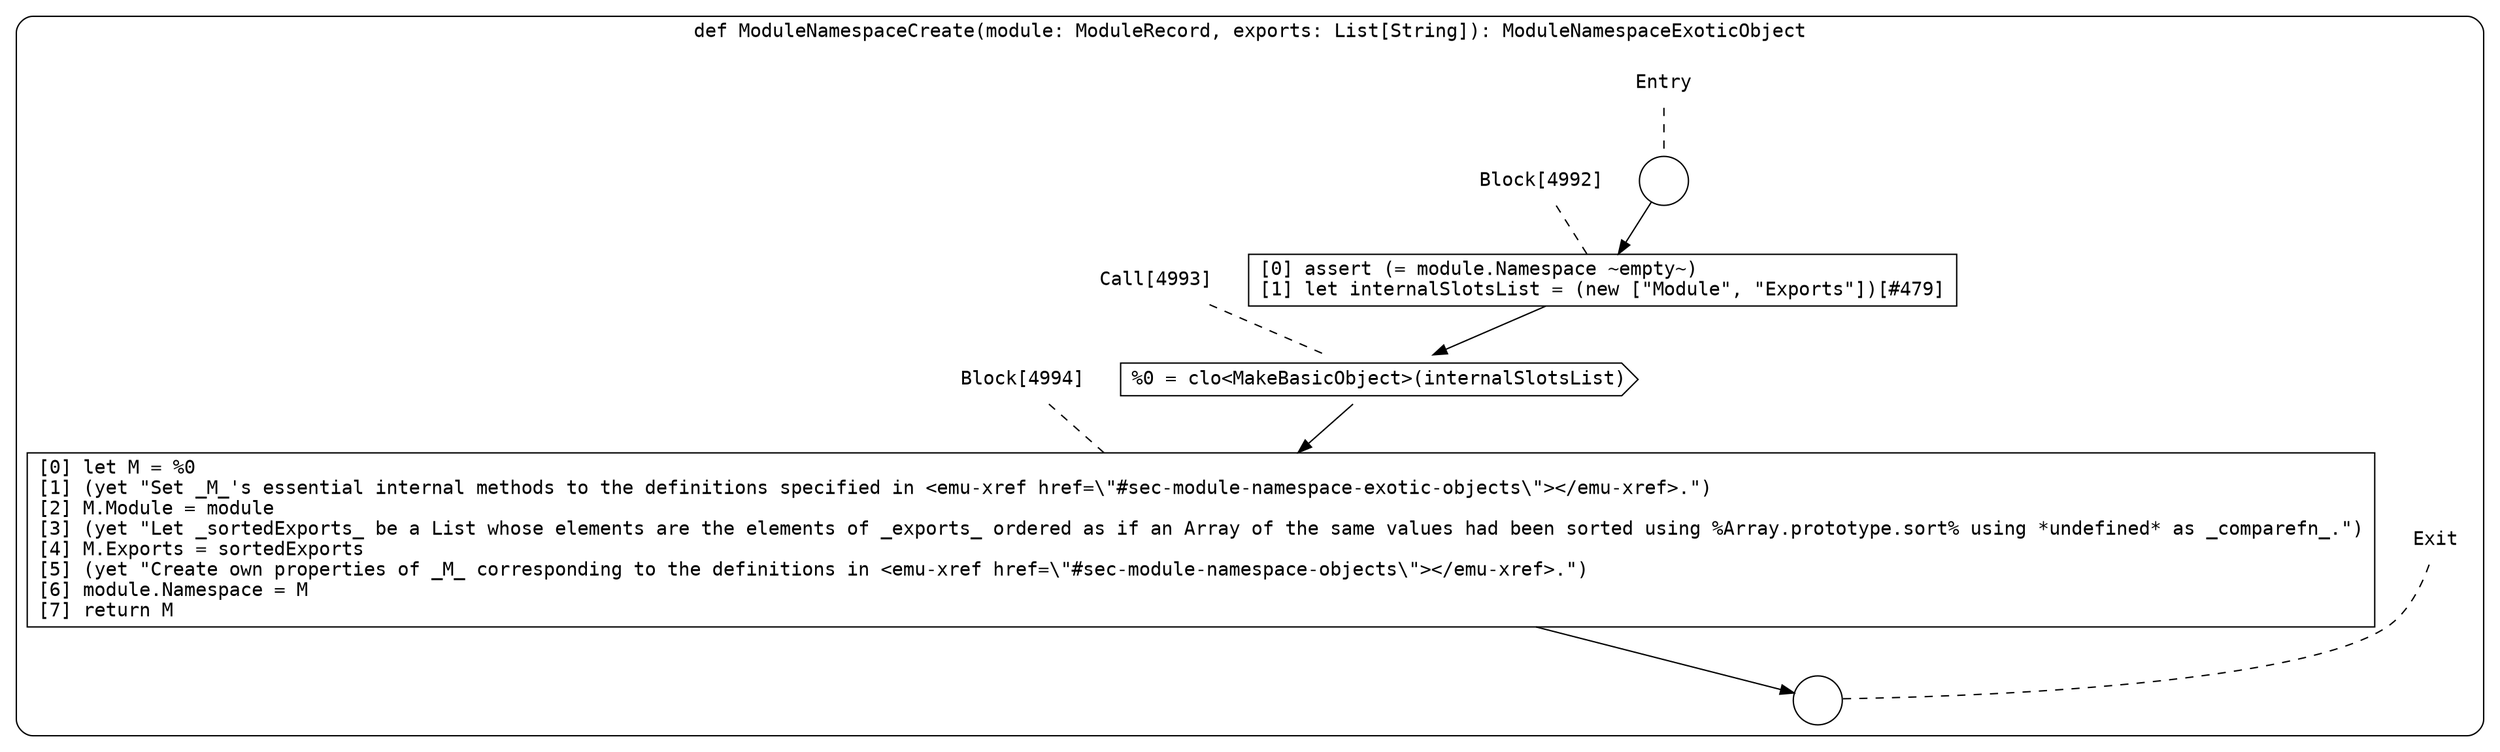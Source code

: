 digraph {
  graph [fontname = "Consolas"]
  node [fontname = "Consolas"]
  edge [fontname = "Consolas"]
  subgraph cluster1147 {
    label = "def ModuleNamespaceCreate(module: ModuleRecord, exports: List[String]): ModuleNamespaceExoticObject"
    style = rounded
    cluster1147_entry_name [shape=none, label=<<font color="black">Entry</font>>]
    cluster1147_entry_name -> cluster1147_entry [arrowhead=none, color="black", style=dashed]
    cluster1147_entry [shape=circle label=" " color="black" fillcolor="white" style=filled]
    cluster1147_entry -> node4992 [color="black"]
    cluster1147_exit_name [shape=none, label=<<font color="black">Exit</font>>]
    cluster1147_exit_name -> cluster1147_exit [arrowhead=none, color="black", style=dashed]
    cluster1147_exit [shape=circle label=" " color="black" fillcolor="white" style=filled]
    node4992_name [shape=none, label=<<font color="black">Block[4992]</font>>]
    node4992_name -> node4992 [arrowhead=none, color="black", style=dashed]
    node4992 [shape=box, label=<<font color="black">[0] assert (= module.Namespace ~empty~)<BR ALIGN="LEFT"/>[1] let internalSlotsList = (new [&quot;Module&quot;, &quot;Exports&quot;])[#479]<BR ALIGN="LEFT"/></font>> color="black" fillcolor="white", style=filled]
    node4992 -> node4993 [color="black"]
    node4993_name [shape=none, label=<<font color="black">Call[4993]</font>>]
    node4993_name -> node4993 [arrowhead=none, color="black", style=dashed]
    node4993 [shape=cds, label=<<font color="black">%0 = clo&lt;MakeBasicObject&gt;(internalSlotsList)</font>> color="black" fillcolor="white", style=filled]
    node4993 -> node4994 [color="black"]
    node4994_name [shape=none, label=<<font color="black">Block[4994]</font>>]
    node4994_name -> node4994 [arrowhead=none, color="black", style=dashed]
    node4994 [shape=box, label=<<font color="black">[0] let M = %0<BR ALIGN="LEFT"/>[1] (yet &quot;Set _M_'s essential internal methods to the definitions specified in &lt;emu-xref href=\&quot;#sec-module-namespace-exotic-objects\&quot;&gt;&lt;/emu-xref&gt;.&quot;)<BR ALIGN="LEFT"/>[2] M.Module = module<BR ALIGN="LEFT"/>[3] (yet &quot;Let _sortedExports_ be a List whose elements are the elements of _exports_ ordered as if an Array of the same values had been sorted using %Array.prototype.sort% using *undefined* as _comparefn_.&quot;)<BR ALIGN="LEFT"/>[4] M.Exports = sortedExports<BR ALIGN="LEFT"/>[5] (yet &quot;Create own properties of _M_ corresponding to the definitions in &lt;emu-xref href=\&quot;#sec-module-namespace-objects\&quot;&gt;&lt;/emu-xref&gt;.&quot;)<BR ALIGN="LEFT"/>[6] module.Namespace = M<BR ALIGN="LEFT"/>[7] return M<BR ALIGN="LEFT"/></font>> color="black" fillcolor="white", style=filled]
    node4994 -> cluster1147_exit [color="black"]
  }
}
